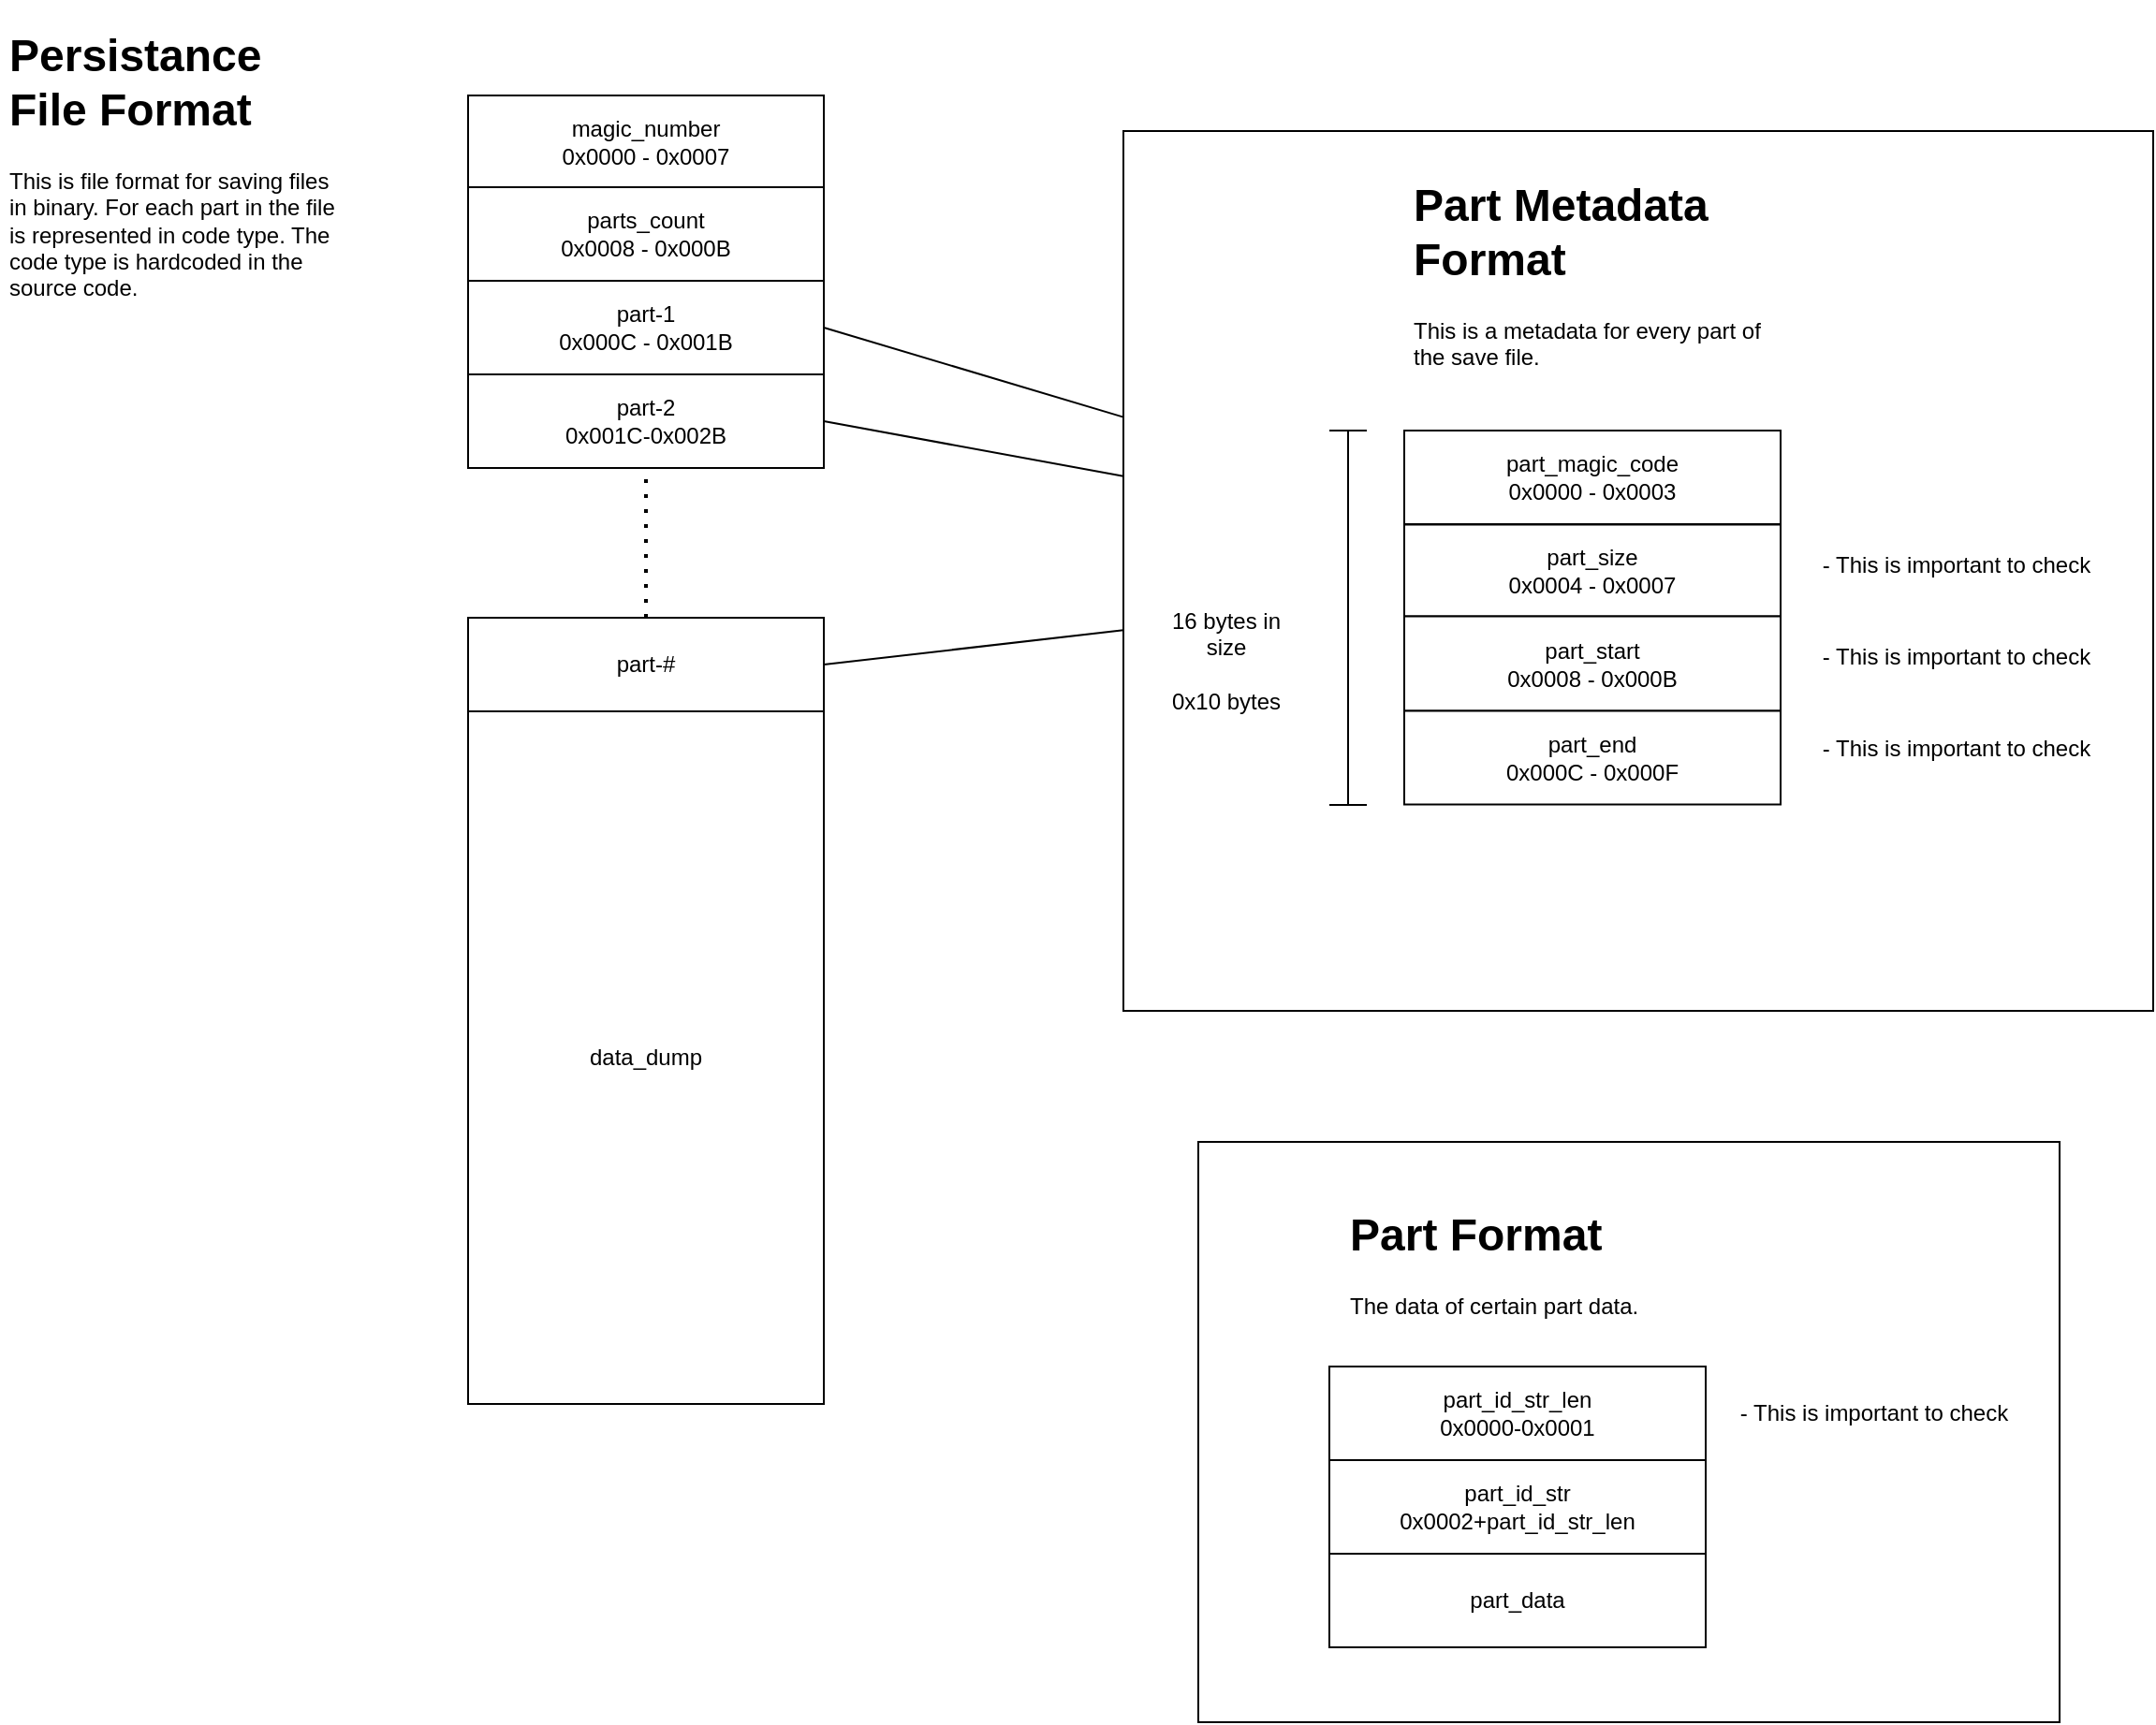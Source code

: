 <mxfile>
    <diagram id="emvz3i3WSAR98wDD2xfT" name="Page-1">
        <mxGraphModel dx="1796" dy="862" grid="1" gridSize="10" guides="1" tooltips="1" connect="1" arrows="1" fold="1" page="1" pageScale="1" pageWidth="850" pageHeight="1100" math="0" shadow="0">
            <root>
                <mxCell id="0"/>
                <mxCell id="1" parent="0"/>
                <mxCell id="3" value="&lt;h1&gt;Persistance File Format&lt;/h1&gt;&lt;p&gt;This is file format for saving files in binary. For each part in the file is represented in code type. The code type is hardcoded in the source code.&amp;nbsp;&lt;/p&gt;" style="text;html=1;strokeColor=none;fillColor=none;spacing=5;spacingTop=-20;whiteSpace=wrap;overflow=hidden;rounded=0;" parent="1" vertex="1">
                    <mxGeometry x="-810" y="20" width="190" height="170" as="geometry"/>
                </mxCell>
                <mxCell id="4" value="magic_number&lt;br&gt;0x0000 - 0x0007" style="rounded=0;whiteSpace=wrap;html=1;" parent="1" vertex="1">
                    <mxGeometry x="-560" y="61" width="190" height="49" as="geometry"/>
                </mxCell>
                <mxCell id="5" value="parts_count&lt;br&gt;0x0008 - 0x000B" style="rounded=0;whiteSpace=wrap;html=1;" parent="1" vertex="1">
                    <mxGeometry x="-560" y="110" width="190" height="50" as="geometry"/>
                </mxCell>
                <mxCell id="20" value="" style="group" parent="1" vertex="1" connectable="0">
                    <mxGeometry x="-210" y="80" width="550" height="470" as="geometry"/>
                </mxCell>
                <mxCell id="19" value="" style="rounded=0;whiteSpace=wrap;html=1;" parent="20" vertex="1">
                    <mxGeometry width="550" height="470" as="geometry"/>
                </mxCell>
                <mxCell id="8" value="&lt;h1&gt;Part Metadata Format&lt;/h1&gt;&lt;p&gt;This is a metadata for every part of the save file.&lt;/p&gt;" style="text;html=1;strokeColor=none;fillColor=none;spacing=5;spacingTop=-20;whiteSpace=wrap;overflow=hidden;rounded=0;" parent="20" vertex="1">
                    <mxGeometry x="150" y="20" width="201" height="120" as="geometry"/>
                </mxCell>
                <mxCell id="9" value="part_size&lt;span style=&quot;color: rgba(0, 0, 0, 0); font-family: monospace; font-size: 0px; text-align: start;&quot;&gt;%3CmxGraphModel%3E%3Croot%3E%3CmxCell%20id%3D%220%22%2F%3E%3CmxCell%20id%3D%221%22%20parent%3D%220%22%2F%3E%3CmxCell%20id%3D%222%22%20value%3D%22number_of_parts%26lt%3Bbr%26gt%3B0x0008%20-%200x000B%22%20style%3D%22rounded%3D0%3BwhiteSpace%3Dwrap%3Bhtml%3D1%3B%22%20vertex%3D%221%22%20parent%3D%221%22%3E%3CmxGeometry%20x%3D%22-560%22%20y%3D%22110%22%20width%3D%22190%22%20height%3D%2249%22%20as%3D%22geometry%22%2F%3E%3C%2FmxCell%3E%3C%2Froot%3E%3C%2FmxGraphModel%3E&lt;/span&gt;&lt;br&gt;0x0004 - 0x0007" style="rounded=0;whiteSpace=wrap;html=1;" parent="20" vertex="1">
                    <mxGeometry x="150" y="210.25" width="201" height="49" as="geometry"/>
                </mxCell>
                <mxCell id="10" value="part_start&lt;span style=&quot;color: rgba(0, 0, 0, 0); font-family: monospace; font-size: 0px; text-align: start;&quot;&gt;%3CmxGraphModel%3E%3Croot%3E%3CmxCell%20id%3D%220%22%2F%3E%3CmxCell%20id%3D%221%22%20parent%3D%220%22%2F%3E%3CmxCell%20id%3D%222%22%20value%3D%22number_of_parts%26lt%3Bbr%26gt%3B0x0008%20-%200x000B%22%20style%3D%22rounded%3D0%3BwhiteSpace%3Dwrap%3Bhtml%3D1%3B%22%20vertex%3D%221%22%20parent%3D%221%22%3E%3CmxGeometry%20x%3D%22-560%22%20y%3D%22110%22%20width%3D%22190%22%20height%3D%2249%22%20as%3D%22geometry%22%2F%3E%3C%2FmxCell%3E%3C%2Froot%3E%3C%2FmxGraphModel%3E&lt;/span&gt;&lt;br&gt;0x0008 - 0x000B" style="rounded=0;whiteSpace=wrap;html=1;" parent="20" vertex="1">
                    <mxGeometry x="150" y="259.25" width="201" height="50.5" as="geometry"/>
                </mxCell>
                <mxCell id="11" value="part_end&lt;span style=&quot;color: rgba(0, 0, 0, 0); font-family: monospace; font-size: 0px; text-align: start;&quot;&gt;%3CmxGraphModel%3E%3Croot%3E%3CmxCell%20id%3D%220%22%2F%3E%3CmxCell%20id%3D%221%22%20parent%3D%220%22%2F%3E%3CmxCell%20id%3D%222%22%20value%3D%22number_of_parts%26lt%3Bbr%26gt%3B0x0008%20-%200x000B%22%20style%3D%22rounded%3D0%3BwhiteSpace%3Dwrap%3Bhtml%3D1%3B%22%20vertex%3D%221%22%20parent%3D%221%22%3E%3CmxGeometry%20x%3D%22-560%22%20y%3D%22110%22%20width%3D%22190%22%20height%3D%2249%22%20as%3D%22geometry%22%2F%3E%3C%2FmxCell%3E%3C%2Froot%3E%3C%2FmxGraphModel%3E&lt;/span&gt;&lt;br&gt;0x000C - 0x000F" style="rounded=0;whiteSpace=wrap;html=1;" parent="20" vertex="1">
                    <mxGeometry x="150" y="309.75" width="201" height="50" as="geometry"/>
                </mxCell>
                <mxCell id="12" value="part_magic_code&lt;br&gt;&lt;div style=&quot;text-align: center;&quot;&gt;&lt;span style=&quot;background-color: initial; color: rgba(0, 0, 0, 0); font-family: monospace; font-size: 0px; text-align: start;&quot;&gt;%3CmxGraphModel%3E%3Croot%3E%3CmxCell%20id%3D%220%22%2F%3E%3CmxCell%20id%3D%221%22%20parent%3D%220%22%2F%3E%3CmxCell%20id%3D%222%22%20value%3D%22number_of_parts%26lt%3Bbr%26gt%3B0x0008%20-%200x000B%22%20style%3D%22rounded%3D0%3BwhiteSpace%3Dwrap%3Bhtml%3D1%3B%22%20vertex%3D%221%22%20parent%3D%221%22%3E%3CmxGeometry%20x%3D%22-560%22%20y%3D%22110%22%20width%3D%22190%22%20height%3D%2249%22%20as%3D%22geometry%22%2F%3E%3C%2FmxCell%3E%3C%2Froot%3E%3C%2FmxGraphMode&lt;/span&gt;&lt;span style=&quot;background-color: initial;&quot;&gt;0x0000 - 0x0003&lt;/span&gt;&lt;/div&gt;" style="rounded=0;whiteSpace=wrap;html=1;" parent="20" vertex="1">
                    <mxGeometry x="150" y="160" width="201" height="50" as="geometry"/>
                </mxCell>
                <mxCell id="14" value="- This is important to check" style="text;html=1;strokeColor=none;fillColor=none;align=center;verticalAlign=middle;whiteSpace=wrap;rounded=0;" parent="20" vertex="1">
                    <mxGeometry x="370" y="217.25" width="150" height="30" as="geometry"/>
                </mxCell>
                <mxCell id="15" value="- This is important to check" style="text;html=1;strokeColor=none;fillColor=none;align=center;verticalAlign=middle;whiteSpace=wrap;rounded=0;" parent="20" vertex="1">
                    <mxGeometry x="370" y="266.25" width="150" height="30" as="geometry"/>
                </mxCell>
                <mxCell id="16" value="- This is important to check" style="text;html=1;strokeColor=none;fillColor=none;align=center;verticalAlign=middle;whiteSpace=wrap;rounded=0;" parent="20" vertex="1">
                    <mxGeometry x="370" y="315.25" width="150" height="30" as="geometry"/>
                </mxCell>
                <mxCell id="17" value="" style="shape=crossbar;whiteSpace=wrap;html=1;rounded=1;direction=south;" parent="20" vertex="1">
                    <mxGeometry x="110" y="160" width="20" height="200" as="geometry"/>
                </mxCell>
                <mxCell id="18" value="16 bytes in size&lt;br&gt;&lt;br&gt;0x10 bytes" style="text;html=1;strokeColor=none;fillColor=none;align=center;verticalAlign=middle;whiteSpace=wrap;rounded=0;" parent="20" vertex="1">
                    <mxGeometry x="20" y="251.25" width="70" height="62.5" as="geometry"/>
                </mxCell>
                <mxCell id="22" value="part-1&lt;br&gt;0x000C - 0x001B" style="rounded=0;whiteSpace=wrap;html=1;" parent="1" vertex="1">
                    <mxGeometry x="-560" y="160" width="190" height="50" as="geometry"/>
                </mxCell>
                <mxCell id="23" value="part-2&lt;br&gt;0x001C-0x002B" style="rounded=0;whiteSpace=wrap;html=1;" parent="1" vertex="1">
                    <mxGeometry x="-560" y="210" width="190" height="50" as="geometry"/>
                </mxCell>
                <mxCell id="24" value="part-#" style="rounded=0;whiteSpace=wrap;html=1;" parent="1" vertex="1">
                    <mxGeometry x="-560" y="340" width="190" height="50" as="geometry"/>
                </mxCell>
                <mxCell id="25" value="" style="endArrow=none;dashed=1;html=1;dashPattern=1 3;strokeWidth=2;exitX=0.5;exitY=0;exitDx=0;exitDy=0;entryX=0.5;entryY=1;entryDx=0;entryDy=0;" parent="1" source="24" target="23" edge="1">
                    <mxGeometry width="50" height="50" relative="1" as="geometry">
                        <mxPoint x="-350" y="300" as="sourcePoint"/>
                        <mxPoint x="-300" y="250" as="targetPoint"/>
                    </mxGeometry>
                </mxCell>
                <mxCell id="26" value="data_dump" style="rounded=0;whiteSpace=wrap;html=1;" parent="1" vertex="1">
                    <mxGeometry x="-560" y="390" width="190" height="370" as="geometry"/>
                </mxCell>
                <mxCell id="27" value="" style="endArrow=none;html=1;exitX=1;exitY=0.5;exitDx=0;exitDy=0;" parent="1" source="22" target="19" edge="1">
                    <mxGeometry width="50" height="50" relative="1" as="geometry">
                        <mxPoint x="-300" y="410" as="sourcePoint"/>
                        <mxPoint x="-250" y="360" as="targetPoint"/>
                    </mxGeometry>
                </mxCell>
                <mxCell id="28" value="" style="endArrow=none;html=1;exitX=1;exitY=0.5;exitDx=0;exitDy=0;" parent="1" source="24" target="19" edge="1">
                    <mxGeometry width="50" height="50" relative="1" as="geometry">
                        <mxPoint x="-300" y="410" as="sourcePoint"/>
                        <mxPoint x="-250" y="360" as="targetPoint"/>
                    </mxGeometry>
                </mxCell>
                <mxCell id="29" value="" style="endArrow=none;html=1;exitX=1;exitY=0.5;exitDx=0;exitDy=0;" parent="1" source="23" target="19" edge="1">
                    <mxGeometry width="50" height="50" relative="1" as="geometry">
                        <mxPoint x="-300" y="410" as="sourcePoint"/>
                        <mxPoint x="-250" y="360" as="targetPoint"/>
                    </mxGeometry>
                </mxCell>
                <mxCell id="30" value="" style="rounded=0;whiteSpace=wrap;html=1;" vertex="1" parent="1">
                    <mxGeometry x="-170" y="620" width="460" height="310" as="geometry"/>
                </mxCell>
                <mxCell id="31" value="&lt;h1&gt;Part Format&lt;/h1&gt;&lt;p&gt;The data of certain part data.&lt;/p&gt;" style="text;html=1;strokeColor=none;fillColor=none;spacing=5;spacingTop=-20;whiteSpace=wrap;overflow=hidden;rounded=0;" vertex="1" parent="1">
                    <mxGeometry x="-94.5" y="650" width="190" height="90" as="geometry"/>
                </mxCell>
                <mxCell id="32" value="part_id_str_len&lt;br&gt;0x0000-0x0001" style="rounded=0;whiteSpace=wrap;html=1;" vertex="1" parent="1">
                    <mxGeometry x="-100" y="740" width="201" height="50" as="geometry"/>
                </mxCell>
                <mxCell id="33" value="part_id_str&lt;br&gt;0x0002+part_id_str_len" style="rounded=0;whiteSpace=wrap;html=1;" vertex="1" parent="1">
                    <mxGeometry x="-100" y="790" width="201" height="50" as="geometry"/>
                </mxCell>
                <mxCell id="46" value="- This is important to check" style="text;html=1;strokeColor=none;fillColor=none;align=center;verticalAlign=middle;whiteSpace=wrap;rounded=0;" vertex="1" parent="1">
                    <mxGeometry x="115.5" y="750" width="150" height="30" as="geometry"/>
                </mxCell>
                <mxCell id="47" value="part_data&lt;br&gt;" style="rounded=0;whiteSpace=wrap;html=1;" vertex="1" parent="1">
                    <mxGeometry x="-100" y="840" width="201" height="50" as="geometry"/>
                </mxCell>
            </root>
        </mxGraphModel>
    </diagram>
</mxfile>